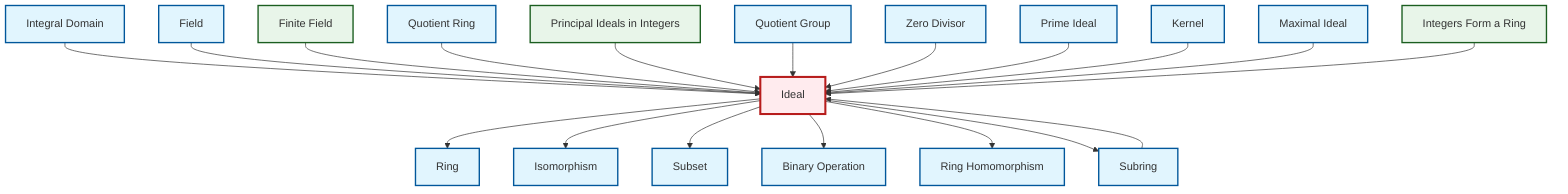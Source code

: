 graph TD
    classDef definition fill:#e1f5fe,stroke:#01579b,stroke-width:2px
    classDef theorem fill:#f3e5f5,stroke:#4a148c,stroke-width:2px
    classDef axiom fill:#fff3e0,stroke:#e65100,stroke-width:2px
    classDef example fill:#e8f5e9,stroke:#1b5e20,stroke-width:2px
    classDef current fill:#ffebee,stroke:#b71c1c,stroke-width:3px
    ex-principal-ideal["Principal Ideals in Integers"]:::example
    def-kernel["Kernel"]:::definition
    def-field["Field"]:::definition
    def-quotient-group["Quotient Group"]:::definition
    def-ring["Ring"]:::definition
    def-binary-operation["Binary Operation"]:::definition
    def-ring-homomorphism["Ring Homomorphism"]:::definition
    ex-finite-field["Finite Field"]:::example
    def-maximal-ideal["Maximal Ideal"]:::definition
    def-ideal["Ideal"]:::definition
    def-integral-domain["Integral Domain"]:::definition
    ex-integers-ring["Integers Form a Ring"]:::example
    def-zero-divisor["Zero Divisor"]:::definition
    def-isomorphism["Isomorphism"]:::definition
    def-subset["Subset"]:::definition
    def-prime-ideal["Prime Ideal"]:::definition
    def-subring["Subring"]:::definition
    def-quotient-ring["Quotient Ring"]:::definition
    def-integral-domain --> def-ideal
    def-field --> def-ideal
    def-ideal --> def-ring
    def-ideal --> def-isomorphism
    ex-finite-field --> def-ideal
    def-quotient-ring --> def-ideal
    ex-principal-ideal --> def-ideal
    def-ideal --> def-subset
    def-quotient-group --> def-ideal
    def-ideal --> def-binary-operation
    def-zero-divisor --> def-ideal
    def-prime-ideal --> def-ideal
    def-kernel --> def-ideal
    def-ideal --> def-ring-homomorphism
    def-maximal-ideal --> def-ideal
    def-ideal --> def-subring
    def-subring --> def-ideal
    ex-integers-ring --> def-ideal
    class def-ideal current